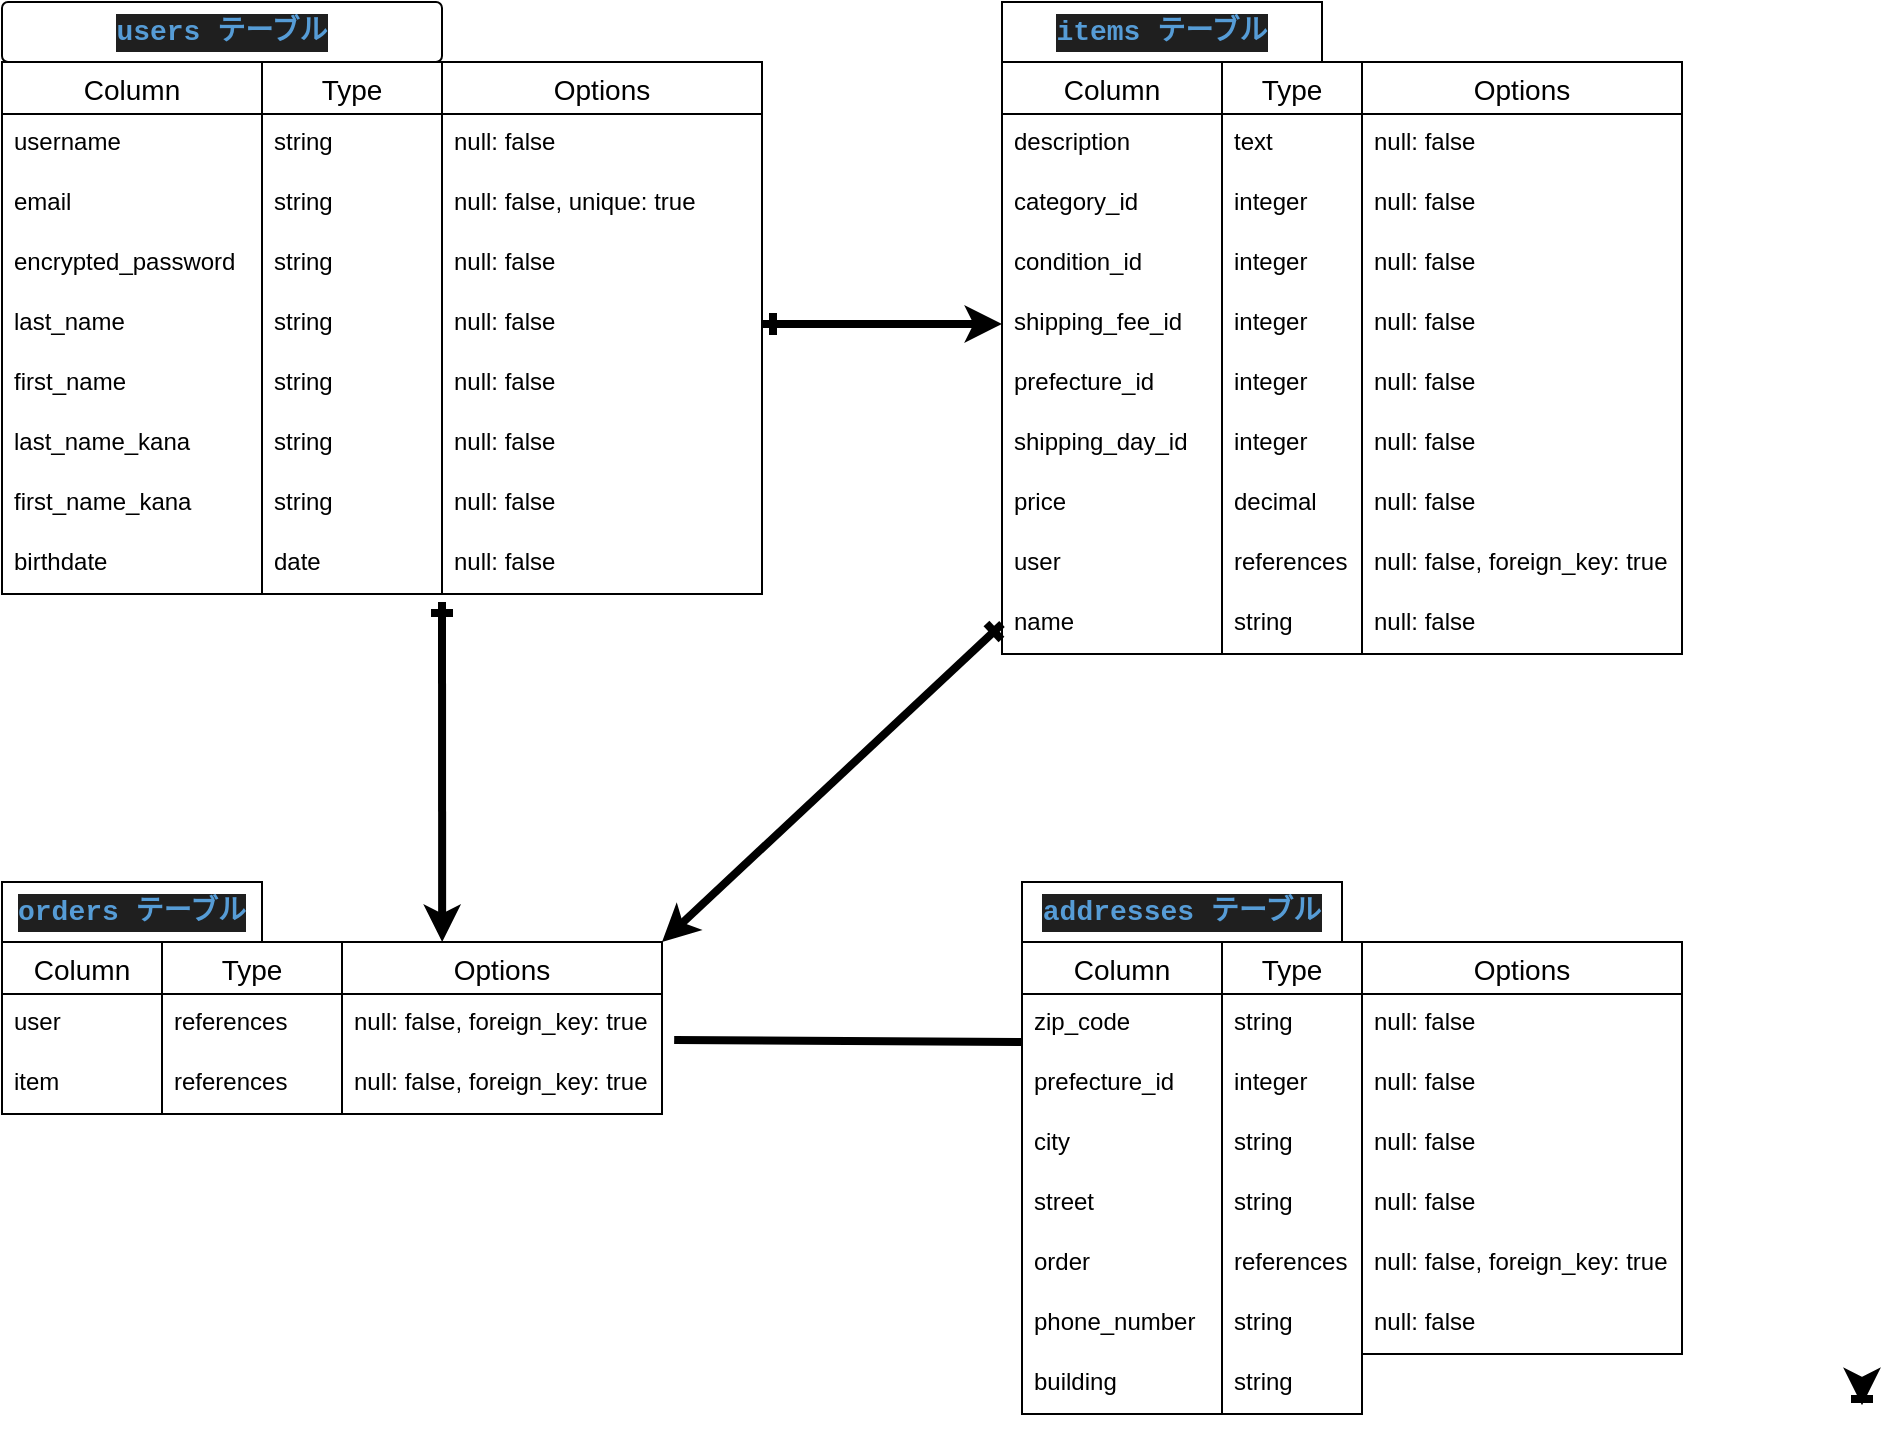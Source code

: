 <mxfile>
    <diagram id="gVENn4tTY06DaLJWXYIR" name="ページ1">
        <mxGraphModel dx="1216" dy="787" grid="1" gridSize="10" guides="1" tooltips="1" connect="1" arrows="1" fold="1" page="1" pageScale="1" pageWidth="827" pageHeight="1169" math="0" shadow="0">
            <root>
                <mxCell id="0"/>
                <mxCell id="1" parent="0"/>
                <mxCell id="2rhOQ4D-mkT_sdrK3QNv-39" value="Column" style="swimlane;fontStyle=0;childLayout=stackLayout;horizontal=1;startSize=26;horizontalStack=0;resizeParent=1;resizeParentMax=0;resizeLast=0;collapsible=1;marginBottom=0;align=center;fontSize=14;fontFamily=Helvetica;fontColor=default;fillColor=none;gradientColor=none;" vertex="1" parent="1">
                    <mxGeometry x="30" y="40" width="130" height="266" as="geometry">
                        <mxRectangle x="40" y="40" width="90" height="30" as="alternateBounds"/>
                    </mxGeometry>
                </mxCell>
                <mxCell id="2rhOQ4D-mkT_sdrK3QNv-40" value="username" style="text;strokeColor=none;fillColor=none;spacingLeft=4;spacingRight=4;overflow=hidden;rotatable=0;points=[[0,0.5],[1,0.5]];portConstraint=eastwest;fontSize=12;fontFamily=Helvetica;fontColor=default;" vertex="1" parent="2rhOQ4D-mkT_sdrK3QNv-39">
                    <mxGeometry y="26" width="130" height="30" as="geometry"/>
                </mxCell>
                <mxCell id="2rhOQ4D-mkT_sdrK3QNv-41" value="email" style="text;strokeColor=none;fillColor=none;spacingLeft=4;spacingRight=4;overflow=hidden;rotatable=0;points=[[0,0.5],[1,0.5]];portConstraint=eastwest;fontSize=12;fontFamily=Helvetica;fontColor=default;" vertex="1" parent="2rhOQ4D-mkT_sdrK3QNv-39">
                    <mxGeometry y="56" width="130" height="30" as="geometry"/>
                </mxCell>
                <mxCell id="2rhOQ4D-mkT_sdrK3QNv-43" value="encrypted_password" style="text;strokeColor=none;fillColor=none;spacingLeft=4;spacingRight=4;overflow=hidden;rotatable=0;points=[[0,0.5],[1,0.5]];portConstraint=eastwest;fontSize=12;fontFamily=Helvetica;fontColor=default;" vertex="1" parent="2rhOQ4D-mkT_sdrK3QNv-39">
                    <mxGeometry y="86" width="130" height="30" as="geometry"/>
                </mxCell>
                <mxCell id="2rhOQ4D-mkT_sdrK3QNv-44" value="last_name" style="text;strokeColor=none;fillColor=none;spacingLeft=4;spacingRight=4;overflow=hidden;rotatable=0;points=[[0,0.5],[1,0.5]];portConstraint=eastwest;fontSize=12;fontFamily=Helvetica;fontColor=default;" vertex="1" parent="2rhOQ4D-mkT_sdrK3QNv-39">
                    <mxGeometry y="116" width="130" height="30" as="geometry"/>
                </mxCell>
                <mxCell id="2rhOQ4D-mkT_sdrK3QNv-45" value="first_name" style="text;strokeColor=none;fillColor=none;spacingLeft=4;spacingRight=4;overflow=hidden;rotatable=0;points=[[0,0.5],[1,0.5]];portConstraint=eastwest;fontSize=12;fontFamily=Helvetica;fontColor=default;" vertex="1" parent="2rhOQ4D-mkT_sdrK3QNv-39">
                    <mxGeometry y="146" width="130" height="30" as="geometry"/>
                </mxCell>
                <mxCell id="2rhOQ4D-mkT_sdrK3QNv-46" value="last_name_kana" style="text;strokeColor=none;fillColor=none;spacingLeft=4;spacingRight=4;overflow=hidden;rotatable=0;points=[[0,0.5],[1,0.5]];portConstraint=eastwest;fontSize=12;fontFamily=Helvetica;fontColor=default;" vertex="1" parent="2rhOQ4D-mkT_sdrK3QNv-39">
                    <mxGeometry y="176" width="130" height="30" as="geometry"/>
                </mxCell>
                <mxCell id="2rhOQ4D-mkT_sdrK3QNv-47" value="first_name_kana" style="text;strokeColor=none;fillColor=none;spacingLeft=4;spacingRight=4;overflow=hidden;rotatable=0;points=[[0,0.5],[1,0.5]];portConstraint=eastwest;fontSize=12;fontFamily=Helvetica;fontColor=default;" vertex="1" parent="2rhOQ4D-mkT_sdrK3QNv-39">
                    <mxGeometry y="206" width="130" height="30" as="geometry"/>
                </mxCell>
                <mxCell id="2rhOQ4D-mkT_sdrK3QNv-48" value="birthdate" style="text;strokeColor=none;fillColor=none;spacingLeft=4;spacingRight=4;overflow=hidden;rotatable=0;points=[[0,0.5],[1,0.5]];portConstraint=eastwest;fontSize=12;fontFamily=Helvetica;fontColor=default;" vertex="1" parent="2rhOQ4D-mkT_sdrK3QNv-39">
                    <mxGeometry y="236" width="130" height="30" as="geometry"/>
                </mxCell>
                <mxCell id="2rhOQ4D-mkT_sdrK3QNv-50" value="Type" style="swimlane;fontStyle=0;childLayout=stackLayout;horizontal=1;startSize=26;horizontalStack=0;resizeParent=1;resizeParentMax=0;resizeLast=0;collapsible=1;marginBottom=0;align=center;fontSize=14;fontFamily=Helvetica;fontColor=default;fillColor=none;gradientColor=none;" vertex="1" parent="1">
                    <mxGeometry x="160" y="40" width="90" height="266" as="geometry"/>
                </mxCell>
                <mxCell id="2rhOQ4D-mkT_sdrK3QNv-51" value="string" style="text;strokeColor=none;fillColor=none;spacingLeft=4;spacingRight=4;overflow=hidden;rotatable=0;points=[[0,0.5],[1,0.5]];portConstraint=eastwest;fontSize=12;fontFamily=Helvetica;fontColor=default;" vertex="1" parent="2rhOQ4D-mkT_sdrK3QNv-50">
                    <mxGeometry y="26" width="90" height="30" as="geometry"/>
                </mxCell>
                <mxCell id="2rhOQ4D-mkT_sdrK3QNv-52" value="string" style="text;strokeColor=none;fillColor=none;spacingLeft=4;spacingRight=4;overflow=hidden;rotatable=0;points=[[0,0.5],[1,0.5]];portConstraint=eastwest;fontSize=12;fontFamily=Helvetica;fontColor=default;" vertex="1" parent="2rhOQ4D-mkT_sdrK3QNv-50">
                    <mxGeometry y="56" width="90" height="30" as="geometry"/>
                </mxCell>
                <mxCell id="2rhOQ4D-mkT_sdrK3QNv-55" value="string" style="text;strokeColor=none;fillColor=none;spacingLeft=4;spacingRight=4;overflow=hidden;rotatable=0;points=[[0,0.5],[1,0.5]];portConstraint=eastwest;fontSize=12;fontFamily=Helvetica;fontColor=default;" vertex="1" parent="2rhOQ4D-mkT_sdrK3QNv-50">
                    <mxGeometry y="86" width="90" height="30" as="geometry"/>
                </mxCell>
                <mxCell id="2rhOQ4D-mkT_sdrK3QNv-56" value="string" style="text;strokeColor=none;fillColor=none;spacingLeft=4;spacingRight=4;overflow=hidden;rotatable=0;points=[[0,0.5],[1,0.5]];portConstraint=eastwest;fontSize=12;fontFamily=Helvetica;fontColor=default;" vertex="1" parent="2rhOQ4D-mkT_sdrK3QNv-50">
                    <mxGeometry y="116" width="90" height="30" as="geometry"/>
                </mxCell>
                <mxCell id="2rhOQ4D-mkT_sdrK3QNv-58" value="string" style="text;strokeColor=none;fillColor=none;spacingLeft=4;spacingRight=4;overflow=hidden;rotatable=0;points=[[0,0.5],[1,0.5]];portConstraint=eastwest;fontSize=12;fontFamily=Helvetica;fontColor=default;" vertex="1" parent="2rhOQ4D-mkT_sdrK3QNv-50">
                    <mxGeometry y="146" width="90" height="30" as="geometry"/>
                </mxCell>
                <mxCell id="2rhOQ4D-mkT_sdrK3QNv-59" value="string" style="text;strokeColor=none;fillColor=none;spacingLeft=4;spacingRight=4;overflow=hidden;rotatable=0;points=[[0,0.5],[1,0.5]];portConstraint=eastwest;fontSize=12;fontFamily=Helvetica;fontColor=default;" vertex="1" parent="2rhOQ4D-mkT_sdrK3QNv-50">
                    <mxGeometry y="176" width="90" height="30" as="geometry"/>
                </mxCell>
                <mxCell id="2rhOQ4D-mkT_sdrK3QNv-57" value="string" style="text;strokeColor=none;fillColor=none;spacingLeft=4;spacingRight=4;overflow=hidden;rotatable=0;points=[[0,0.5],[1,0.5]];portConstraint=eastwest;fontSize=12;fontFamily=Helvetica;fontColor=default;" vertex="1" parent="2rhOQ4D-mkT_sdrK3QNv-50">
                    <mxGeometry y="206" width="90" height="30" as="geometry"/>
                </mxCell>
                <mxCell id="2rhOQ4D-mkT_sdrK3QNv-60" value="date" style="text;strokeColor=none;fillColor=none;spacingLeft=4;spacingRight=4;overflow=hidden;rotatable=0;points=[[0,0.5],[1,0.5]];portConstraint=eastwest;fontSize=12;fontFamily=Helvetica;fontColor=default;" vertex="1" parent="2rhOQ4D-mkT_sdrK3QNv-50">
                    <mxGeometry y="236" width="90" height="30" as="geometry"/>
                </mxCell>
                <mxCell id="2rhOQ4D-mkT_sdrK3QNv-62" value="&lt;div style=&quot;color: rgb(204, 204, 204); background-color: rgb(31, 31, 31); font-family: Consolas, &amp;quot;Courier New&amp;quot;, monospace; font-size: 14px; line-height: 19px;&quot;&gt;&lt;span style=&quot;color: #569cd6;font-weight: bold;&quot;&gt;users テーブル&lt;/span&gt;&lt;/div&gt;" style="rounded=1;arcSize=10;whiteSpace=wrap;html=1;align=center;fontFamily=Helvetica;fontSize=12;fontColor=default;fillColor=none;gradientColor=none;" vertex="1" parent="1">
                    <mxGeometry x="30" y="10" width="220" height="30" as="geometry"/>
                </mxCell>
                <mxCell id="2rhOQ4D-mkT_sdrK3QNv-63" value="Options" style="swimlane;fontStyle=0;childLayout=stackLayout;horizontal=1;startSize=26;horizontalStack=0;resizeParent=1;resizeParentMax=0;resizeLast=0;collapsible=1;marginBottom=0;align=center;fontSize=14;fontFamily=Helvetica;fontColor=default;fillColor=none;gradientColor=none;" vertex="1" parent="1">
                    <mxGeometry x="250" y="40" width="160" height="266" as="geometry"/>
                </mxCell>
                <mxCell id="2rhOQ4D-mkT_sdrK3QNv-64" value="null: false" style="text;strokeColor=none;fillColor=none;spacingLeft=4;spacingRight=4;overflow=hidden;rotatable=0;points=[[0,0.5],[1,0.5]];portConstraint=eastwest;fontSize=12;fontFamily=Helvetica;fontColor=default;" vertex="1" parent="2rhOQ4D-mkT_sdrK3QNv-63">
                    <mxGeometry y="26" width="160" height="30" as="geometry"/>
                </mxCell>
                <mxCell id="2rhOQ4D-mkT_sdrK3QNv-65" value="null: false, unique: true" style="text;strokeColor=none;fillColor=none;spacingLeft=4;spacingRight=4;overflow=hidden;rotatable=0;points=[[0,0.5],[1,0.5]];portConstraint=eastwest;fontSize=12;fontFamily=Helvetica;fontColor=default;" vertex="1" parent="2rhOQ4D-mkT_sdrK3QNv-63">
                    <mxGeometry y="56" width="160" height="30" as="geometry"/>
                </mxCell>
                <mxCell id="2rhOQ4D-mkT_sdrK3QNv-66" value="null: false" style="text;strokeColor=none;fillColor=none;spacingLeft=4;spacingRight=4;overflow=hidden;rotatable=0;points=[[0,0.5],[1,0.5]];portConstraint=eastwest;fontSize=12;fontFamily=Helvetica;fontColor=default;" vertex="1" parent="2rhOQ4D-mkT_sdrK3QNv-63">
                    <mxGeometry y="86" width="160" height="30" as="geometry"/>
                </mxCell>
                <mxCell id="2rhOQ4D-mkT_sdrK3QNv-69" value="null: false" style="text;strokeColor=none;fillColor=none;spacingLeft=4;spacingRight=4;overflow=hidden;rotatable=0;points=[[0,0.5],[1,0.5]];portConstraint=eastwest;fontSize=12;fontFamily=Helvetica;fontColor=default;" vertex="1" parent="2rhOQ4D-mkT_sdrK3QNv-63">
                    <mxGeometry y="116" width="160" height="30" as="geometry"/>
                </mxCell>
                <mxCell id="2rhOQ4D-mkT_sdrK3QNv-70" value="null: false" style="text;strokeColor=none;fillColor=none;spacingLeft=4;spacingRight=4;overflow=hidden;rotatable=0;points=[[0,0.5],[1,0.5]];portConstraint=eastwest;fontSize=12;fontFamily=Helvetica;fontColor=default;" vertex="1" parent="2rhOQ4D-mkT_sdrK3QNv-63">
                    <mxGeometry y="146" width="160" height="30" as="geometry"/>
                </mxCell>
                <mxCell id="2rhOQ4D-mkT_sdrK3QNv-71" value="null: false" style="text;strokeColor=none;fillColor=none;spacingLeft=4;spacingRight=4;overflow=hidden;rotatable=0;points=[[0,0.5],[1,0.5]];portConstraint=eastwest;fontSize=12;fontFamily=Helvetica;fontColor=default;" vertex="1" parent="2rhOQ4D-mkT_sdrK3QNv-63">
                    <mxGeometry y="176" width="160" height="30" as="geometry"/>
                </mxCell>
                <mxCell id="2rhOQ4D-mkT_sdrK3QNv-68" value="null: false" style="text;strokeColor=none;fillColor=none;spacingLeft=4;spacingRight=4;overflow=hidden;rotatable=0;points=[[0,0.5],[1,0.5]];portConstraint=eastwest;fontSize=12;fontFamily=Helvetica;fontColor=default;" vertex="1" parent="2rhOQ4D-mkT_sdrK3QNv-63">
                    <mxGeometry y="206" width="160" height="30" as="geometry"/>
                </mxCell>
                <mxCell id="2rhOQ4D-mkT_sdrK3QNv-72" value="null: false" style="text;strokeColor=none;fillColor=none;spacingLeft=4;spacingRight=4;overflow=hidden;rotatable=0;points=[[0,0.5],[1,0.5]];portConstraint=eastwest;fontSize=12;fontFamily=Helvetica;fontColor=default;" vertex="1" parent="2rhOQ4D-mkT_sdrK3QNv-63">
                    <mxGeometry y="236" width="160" height="30" as="geometry"/>
                </mxCell>
                <mxCell id="2rhOQ4D-mkT_sdrK3QNv-73" value="Column" style="swimlane;fontStyle=0;childLayout=stackLayout;horizontal=1;startSize=26;horizontalStack=0;resizeParent=1;resizeParentMax=0;resizeLast=0;collapsible=1;marginBottom=0;align=center;fontSize=14;fontFamily=Helvetica;fontColor=default;fillColor=none;gradientColor=none;" vertex="1" parent="1">
                    <mxGeometry x="530" y="40" width="110" height="296" as="geometry"/>
                </mxCell>
                <mxCell id="2rhOQ4D-mkT_sdrK3QNv-75" value="description" style="text;strokeColor=none;fillColor=none;spacingLeft=4;spacingRight=4;overflow=hidden;rotatable=0;points=[[0,0.5],[1,0.5]];portConstraint=eastwest;fontSize=12;fontFamily=Helvetica;fontColor=default;" vertex="1" parent="2rhOQ4D-mkT_sdrK3QNv-73">
                    <mxGeometry y="26" width="110" height="30" as="geometry"/>
                </mxCell>
                <mxCell id="2rhOQ4D-mkT_sdrK3QNv-77" value="category_id" style="text;strokeColor=none;fillColor=none;spacingLeft=4;spacingRight=4;overflow=hidden;rotatable=0;points=[[0,0.5],[1,0.5]];portConstraint=eastwest;fontSize=12;fontFamily=Helvetica;fontColor=default;" vertex="1" parent="2rhOQ4D-mkT_sdrK3QNv-73">
                    <mxGeometry y="56" width="110" height="30" as="geometry"/>
                </mxCell>
                <mxCell id="2rhOQ4D-mkT_sdrK3QNv-76" value="condition_id" style="text;strokeColor=none;fillColor=none;spacingLeft=4;spacingRight=4;overflow=hidden;rotatable=0;points=[[0,0.5],[1,0.5]];portConstraint=eastwest;fontSize=12;fontFamily=Helvetica;fontColor=default;" vertex="1" parent="2rhOQ4D-mkT_sdrK3QNv-73">
                    <mxGeometry y="86" width="110" height="30" as="geometry"/>
                </mxCell>
                <mxCell id="2rhOQ4D-mkT_sdrK3QNv-79" value="shipping_fee_id" style="text;strokeColor=none;fillColor=none;spacingLeft=4;spacingRight=4;overflow=hidden;rotatable=0;points=[[0,0.5],[1,0.5]];portConstraint=eastwest;fontSize=12;fontFamily=Helvetica;fontColor=default;" vertex="1" parent="2rhOQ4D-mkT_sdrK3QNv-73">
                    <mxGeometry y="116" width="110" height="30" as="geometry"/>
                </mxCell>
                <mxCell id="2rhOQ4D-mkT_sdrK3QNv-81" value="prefecture_id" style="text;strokeColor=none;fillColor=none;spacingLeft=4;spacingRight=4;overflow=hidden;rotatable=0;points=[[0,0.5],[1,0.5]];portConstraint=eastwest;fontSize=12;fontFamily=Helvetica;fontColor=default;" vertex="1" parent="2rhOQ4D-mkT_sdrK3QNv-73">
                    <mxGeometry y="146" width="110" height="30" as="geometry"/>
                </mxCell>
                <mxCell id="2rhOQ4D-mkT_sdrK3QNv-80" value="shipping_day_id" style="text;strokeColor=none;fillColor=none;spacingLeft=4;spacingRight=4;overflow=hidden;rotatable=0;points=[[0,0.5],[1,0.5]];portConstraint=eastwest;fontSize=12;fontFamily=Helvetica;fontColor=default;" vertex="1" parent="2rhOQ4D-mkT_sdrK3QNv-73">
                    <mxGeometry y="176" width="110" height="30" as="geometry"/>
                </mxCell>
                <mxCell id="2rhOQ4D-mkT_sdrK3QNv-78" value="price" style="text;strokeColor=none;fillColor=none;spacingLeft=4;spacingRight=4;overflow=hidden;rotatable=0;points=[[0,0.5],[1,0.5]];portConstraint=eastwest;fontSize=12;fontFamily=Helvetica;fontColor=default;" vertex="1" parent="2rhOQ4D-mkT_sdrK3QNv-73">
                    <mxGeometry y="206" width="110" height="30" as="geometry"/>
                </mxCell>
                <mxCell id="2rhOQ4D-mkT_sdrK3QNv-158" value="user" style="text;strokeColor=none;fillColor=none;spacingLeft=4;spacingRight=4;overflow=hidden;rotatable=0;points=[[0,0.5],[1,0.5]];portConstraint=eastwest;fontSize=12;fontFamily=Helvetica;fontColor=default;" vertex="1" parent="2rhOQ4D-mkT_sdrK3QNv-73">
                    <mxGeometry y="236" width="110" height="30" as="geometry"/>
                </mxCell>
                <mxCell id="2rhOQ4D-mkT_sdrK3QNv-170" value="name" style="text;strokeColor=none;fillColor=none;spacingLeft=4;spacingRight=4;overflow=hidden;rotatable=0;points=[[0,0.5],[1,0.5]];portConstraint=eastwest;fontSize=12;fontFamily=Helvetica;fontColor=default;" vertex="1" parent="2rhOQ4D-mkT_sdrK3QNv-73">
                    <mxGeometry y="266" width="110" height="30" as="geometry"/>
                </mxCell>
                <mxCell id="2rhOQ4D-mkT_sdrK3QNv-82" value="&lt;div style=&quot;color: rgb(204, 204, 204); background-color: rgb(31, 31, 31); font-family: Consolas, &amp;quot;Courier New&amp;quot;, monospace; font-size: 14px; line-height: 19px;&quot;&gt;&lt;span style=&quot;color: #569cd6;font-weight: bold;&quot;&gt;items テーブル&lt;/span&gt;&lt;/div&gt;" style="whiteSpace=wrap;html=1;align=center;fontFamily=Helvetica;fontSize=12;fontColor=default;fillColor=none;gradientColor=none;" vertex="1" parent="1">
                    <mxGeometry x="530" y="10" width="160" height="30" as="geometry"/>
                </mxCell>
                <mxCell id="2rhOQ4D-mkT_sdrK3QNv-92" value="Options" style="swimlane;fontStyle=0;childLayout=stackLayout;horizontal=1;startSize=26;horizontalStack=0;resizeParent=1;resizeParentMax=0;resizeLast=0;collapsible=1;marginBottom=0;align=center;fontSize=14;fontFamily=Helvetica;fontColor=default;fillColor=none;gradientColor=none;" vertex="1" parent="1">
                    <mxGeometry x="710" y="40" width="160" height="296" as="geometry"/>
                </mxCell>
                <mxCell id="2rhOQ4D-mkT_sdrK3QNv-94" value="null: false" style="text;strokeColor=none;fillColor=none;spacingLeft=4;spacingRight=4;overflow=hidden;rotatable=0;points=[[0,0.5],[1,0.5]];portConstraint=eastwest;fontSize=12;fontFamily=Helvetica;fontColor=default;" vertex="1" parent="2rhOQ4D-mkT_sdrK3QNv-92">
                    <mxGeometry y="26" width="160" height="30" as="geometry"/>
                </mxCell>
                <mxCell id="2rhOQ4D-mkT_sdrK3QNv-96" value="null: false" style="text;strokeColor=none;fillColor=none;spacingLeft=4;spacingRight=4;overflow=hidden;rotatable=0;points=[[0,0.5],[1,0.5]];portConstraint=eastwest;fontSize=12;fontFamily=Helvetica;fontColor=default;" vertex="1" parent="2rhOQ4D-mkT_sdrK3QNv-92">
                    <mxGeometry y="56" width="160" height="30" as="geometry"/>
                </mxCell>
                <mxCell id="2rhOQ4D-mkT_sdrK3QNv-100" value="null: false" style="text;strokeColor=none;fillColor=none;spacingLeft=4;spacingRight=4;overflow=hidden;rotatable=0;points=[[0,0.5],[1,0.5]];portConstraint=eastwest;fontSize=12;fontFamily=Helvetica;fontColor=default;" vertex="1" parent="2rhOQ4D-mkT_sdrK3QNv-92">
                    <mxGeometry y="86" width="160" height="30" as="geometry"/>
                </mxCell>
                <mxCell id="2rhOQ4D-mkT_sdrK3QNv-98" value="null: false" style="text;strokeColor=none;fillColor=none;spacingLeft=4;spacingRight=4;overflow=hidden;rotatable=0;points=[[0,0.5],[1,0.5]];portConstraint=eastwest;fontSize=12;fontFamily=Helvetica;fontColor=default;" vertex="1" parent="2rhOQ4D-mkT_sdrK3QNv-92">
                    <mxGeometry y="116" width="160" height="30" as="geometry"/>
                </mxCell>
                <mxCell id="2rhOQ4D-mkT_sdrK3QNv-97" value="null: false" style="text;strokeColor=none;fillColor=none;spacingLeft=4;spacingRight=4;overflow=hidden;rotatable=0;points=[[0,0.5],[1,0.5]];portConstraint=eastwest;fontSize=12;fontFamily=Helvetica;fontColor=default;" vertex="1" parent="2rhOQ4D-mkT_sdrK3QNv-92">
                    <mxGeometry y="146" width="160" height="30" as="geometry"/>
                </mxCell>
                <mxCell id="2rhOQ4D-mkT_sdrK3QNv-99" value="null: false" style="text;strokeColor=none;fillColor=none;spacingLeft=4;spacingRight=4;overflow=hidden;rotatable=0;points=[[0,0.5],[1,0.5]];portConstraint=eastwest;fontSize=12;fontFamily=Helvetica;fontColor=default;" vertex="1" parent="2rhOQ4D-mkT_sdrK3QNv-92">
                    <mxGeometry y="176" width="160" height="30" as="geometry"/>
                </mxCell>
                <mxCell id="2rhOQ4D-mkT_sdrK3QNv-95" value="null: false" style="text;strokeColor=none;fillColor=none;spacingLeft=4;spacingRight=4;overflow=hidden;rotatable=0;points=[[0,0.5],[1,0.5]];portConstraint=eastwest;fontSize=12;fontFamily=Helvetica;fontColor=default;" vertex="1" parent="2rhOQ4D-mkT_sdrK3QNv-92">
                    <mxGeometry y="206" width="160" height="30" as="geometry"/>
                </mxCell>
                <mxCell id="2rhOQ4D-mkT_sdrK3QNv-161" value="null: false, foreign_key: true" style="text;strokeColor=none;fillColor=none;spacingLeft=4;spacingRight=4;overflow=hidden;rotatable=0;points=[[0,0.5],[1,0.5]];portConstraint=eastwest;fontSize=12;fontFamily=Helvetica;fontColor=default;" vertex="1" parent="2rhOQ4D-mkT_sdrK3QNv-92">
                    <mxGeometry y="236" width="160" height="30" as="geometry"/>
                </mxCell>
                <mxCell id="2rhOQ4D-mkT_sdrK3QNv-172" value="null: false" style="text;strokeColor=none;fillColor=none;spacingLeft=4;spacingRight=4;overflow=hidden;rotatable=0;points=[[0,0.5],[1,0.5]];portConstraint=eastwest;fontSize=12;fontFamily=Helvetica;fontColor=default;" vertex="1" parent="2rhOQ4D-mkT_sdrK3QNv-92">
                    <mxGeometry y="266" width="160" height="30" as="geometry"/>
                </mxCell>
                <mxCell id="2rhOQ4D-mkT_sdrK3QNv-83" value="Type" style="swimlane;fontStyle=0;childLayout=stackLayout;horizontal=1;startSize=26;horizontalStack=0;resizeParent=1;resizeParentMax=0;resizeLast=0;collapsible=1;marginBottom=0;align=center;fontSize=14;fontFamily=Helvetica;fontColor=default;fillColor=none;gradientColor=none;" vertex="1" parent="1">
                    <mxGeometry x="640" y="40" width="70" height="296" as="geometry"/>
                </mxCell>
                <mxCell id="2rhOQ4D-mkT_sdrK3QNv-85" value="text" style="text;strokeColor=none;fillColor=none;spacingLeft=4;spacingRight=4;overflow=hidden;rotatable=0;points=[[0,0.5],[1,0.5]];portConstraint=eastwest;fontSize=12;fontFamily=Helvetica;fontColor=default;" vertex="1" parent="2rhOQ4D-mkT_sdrK3QNv-83">
                    <mxGeometry y="26" width="70" height="30" as="geometry"/>
                </mxCell>
                <mxCell id="2rhOQ4D-mkT_sdrK3QNv-87" value="integer" style="text;strokeColor=none;fillColor=none;spacingLeft=4;spacingRight=4;overflow=hidden;rotatable=0;points=[[0,0.5],[1,0.5]];portConstraint=eastwest;fontSize=12;fontFamily=Helvetica;fontColor=default;" vertex="1" parent="2rhOQ4D-mkT_sdrK3QNv-83">
                    <mxGeometry y="56" width="70" height="30" as="geometry"/>
                </mxCell>
                <mxCell id="2rhOQ4D-mkT_sdrK3QNv-89" value="integer" style="text;strokeColor=none;fillColor=none;spacingLeft=4;spacingRight=4;overflow=hidden;rotatable=0;points=[[0,0.5],[1,0.5]];portConstraint=eastwest;fontSize=12;fontFamily=Helvetica;fontColor=default;" vertex="1" parent="2rhOQ4D-mkT_sdrK3QNv-83">
                    <mxGeometry y="86" width="70" height="30" as="geometry"/>
                </mxCell>
                <mxCell id="2rhOQ4D-mkT_sdrK3QNv-90" value="integer" style="text;strokeColor=none;fillColor=none;spacingLeft=4;spacingRight=4;overflow=hidden;rotatable=0;points=[[0,0.5],[1,0.5]];portConstraint=eastwest;fontSize=12;fontFamily=Helvetica;fontColor=default;" vertex="1" parent="2rhOQ4D-mkT_sdrK3QNv-83">
                    <mxGeometry y="116" width="70" height="30" as="geometry"/>
                </mxCell>
                <mxCell id="2rhOQ4D-mkT_sdrK3QNv-86" value="integer" style="text;strokeColor=none;fillColor=none;spacingLeft=4;spacingRight=4;overflow=hidden;rotatable=0;points=[[0,0.5],[1,0.5]];portConstraint=eastwest;fontSize=12;fontFamily=Helvetica;fontColor=default;" vertex="1" parent="2rhOQ4D-mkT_sdrK3QNv-83">
                    <mxGeometry y="146" width="70" height="30" as="geometry"/>
                </mxCell>
                <mxCell id="2rhOQ4D-mkT_sdrK3QNv-91" value="integer" style="text;strokeColor=none;fillColor=none;spacingLeft=4;spacingRight=4;overflow=hidden;rotatable=0;points=[[0,0.5],[1,0.5]];portConstraint=eastwest;fontSize=12;fontFamily=Helvetica;fontColor=default;" vertex="1" parent="2rhOQ4D-mkT_sdrK3QNv-83">
                    <mxGeometry y="176" width="70" height="30" as="geometry"/>
                </mxCell>
                <mxCell id="2rhOQ4D-mkT_sdrK3QNv-88" value="decimal" style="text;strokeColor=none;fillColor=none;spacingLeft=4;spacingRight=4;overflow=hidden;rotatable=0;points=[[0,0.5],[1,0.5]];portConstraint=eastwest;fontSize=12;fontFamily=Helvetica;fontColor=default;" vertex="1" parent="2rhOQ4D-mkT_sdrK3QNv-83">
                    <mxGeometry y="206" width="70" height="30" as="geometry"/>
                </mxCell>
                <mxCell id="2rhOQ4D-mkT_sdrK3QNv-159" value="references" style="text;strokeColor=none;fillColor=none;spacingLeft=4;spacingRight=4;overflow=hidden;rotatable=0;points=[[0,0.5],[1,0.5]];portConstraint=eastwest;fontSize=12;fontFamily=Helvetica;fontColor=default;" vertex="1" parent="2rhOQ4D-mkT_sdrK3QNv-83">
                    <mxGeometry y="236" width="70" height="30" as="geometry"/>
                </mxCell>
                <mxCell id="2rhOQ4D-mkT_sdrK3QNv-171" value="string" style="text;strokeColor=none;fillColor=none;spacingLeft=4;spacingRight=4;overflow=hidden;rotatable=0;points=[[0,0.5],[1,0.5]];portConstraint=eastwest;fontSize=12;fontFamily=Helvetica;fontColor=default;" vertex="1" parent="2rhOQ4D-mkT_sdrK3QNv-83">
                    <mxGeometry y="266" width="70" height="30" as="geometry"/>
                </mxCell>
                <mxCell id="2rhOQ4D-mkT_sdrK3QNv-101" style="edgeStyle=none;html=1;exitX=1;exitY=0.5;exitDx=0;exitDy=0;entryX=0;entryY=0.5;entryDx=0;entryDy=0;fontFamily=Helvetica;fontSize=12;fontColor=default;strokeWidth=4;startArrow=ERone;startFill=0;" edge="1" parent="1" source="2rhOQ4D-mkT_sdrK3QNv-69" target="2rhOQ4D-mkT_sdrK3QNv-79">
                    <mxGeometry relative="1" as="geometry"/>
                </mxCell>
                <mxCell id="2rhOQ4D-mkT_sdrK3QNv-102" value="Column" style="swimlane;fontStyle=0;childLayout=stackLayout;horizontal=1;startSize=26;horizontalStack=0;resizeParent=1;resizeParentMax=0;resizeLast=0;collapsible=1;marginBottom=0;align=center;fontSize=14;fontFamily=Helvetica;fontColor=default;fillColor=none;gradientColor=none;" vertex="1" parent="1">
                    <mxGeometry x="30" y="480" width="80" height="86" as="geometry"/>
                </mxCell>
                <mxCell id="2rhOQ4D-mkT_sdrK3QNv-103" value="user" style="text;strokeColor=none;fillColor=none;spacingLeft=4;spacingRight=4;overflow=hidden;rotatable=0;points=[[0,0.5],[1,0.5]];portConstraint=eastwest;fontSize=12;fontFamily=Helvetica;fontColor=default;" vertex="1" parent="2rhOQ4D-mkT_sdrK3QNv-102">
                    <mxGeometry y="26" width="80" height="30" as="geometry"/>
                </mxCell>
                <mxCell id="2rhOQ4D-mkT_sdrK3QNv-104" value="item" style="text;strokeColor=none;fillColor=none;spacingLeft=4;spacingRight=4;overflow=hidden;rotatable=0;points=[[0,0.5],[1,0.5]];portConstraint=eastwest;fontSize=12;fontFamily=Helvetica;fontColor=default;" vertex="1" parent="2rhOQ4D-mkT_sdrK3QNv-102">
                    <mxGeometry y="56" width="80" height="30" as="geometry"/>
                </mxCell>
                <mxCell id="2rhOQ4D-mkT_sdrK3QNv-106" value="&lt;div style=&quot;color: rgb(204, 204, 204); background-color: rgb(31, 31, 31); font-family: Consolas, &amp;quot;Courier New&amp;quot;, monospace; font-size: 14px; line-height: 19px;&quot;&gt;&lt;span style=&quot;color: #569cd6;font-weight: bold;&quot;&gt;orders テーブル&lt;/span&gt;&lt;/div&gt;" style="whiteSpace=wrap;html=1;align=center;fontFamily=Helvetica;fontSize=12;fontColor=default;fillColor=none;gradientColor=none;" vertex="1" parent="1">
                    <mxGeometry x="30" y="450" width="130" height="30" as="geometry"/>
                </mxCell>
                <mxCell id="2rhOQ4D-mkT_sdrK3QNv-107" value="Type" style="swimlane;fontStyle=0;childLayout=stackLayout;horizontal=1;startSize=26;horizontalStack=0;resizeParent=1;resizeParentMax=0;resizeLast=0;collapsible=1;marginBottom=0;align=center;fontSize=14;fontFamily=Helvetica;fontColor=default;fillColor=none;gradientColor=none;" vertex="1" parent="1">
                    <mxGeometry x="110" y="480" width="90" height="86" as="geometry"/>
                </mxCell>
                <mxCell id="2rhOQ4D-mkT_sdrK3QNv-108" value="references" style="text;strokeColor=none;fillColor=none;spacingLeft=4;spacingRight=4;overflow=hidden;rotatable=0;points=[[0,0.5],[1,0.5]];portConstraint=eastwest;fontSize=12;fontFamily=Helvetica;fontColor=default;" vertex="1" parent="2rhOQ4D-mkT_sdrK3QNv-107">
                    <mxGeometry y="26" width="90" height="30" as="geometry"/>
                </mxCell>
                <mxCell id="2rhOQ4D-mkT_sdrK3QNv-109" value="references" style="text;strokeColor=none;fillColor=none;spacingLeft=4;spacingRight=4;overflow=hidden;rotatable=0;points=[[0,0.5],[1,0.5]];portConstraint=eastwest;fontSize=12;fontFamily=Helvetica;fontColor=default;" vertex="1" parent="2rhOQ4D-mkT_sdrK3QNv-107">
                    <mxGeometry y="56" width="90" height="30" as="geometry"/>
                </mxCell>
                <mxCell id="2rhOQ4D-mkT_sdrK3QNv-128" value="Options" style="swimlane;fontStyle=0;childLayout=stackLayout;horizontal=1;startSize=26;horizontalStack=0;resizeParent=1;resizeParentMax=0;resizeLast=0;collapsible=1;marginBottom=0;align=center;fontSize=14;fontFamily=Helvetica;fontColor=default;fillColor=none;gradientColor=none;" vertex="1" parent="1">
                    <mxGeometry x="200" y="480" width="160" height="86" as="geometry"/>
                </mxCell>
                <mxCell id="2rhOQ4D-mkT_sdrK3QNv-129" value="null: false, foreign_key: true" style="text;strokeColor=none;fillColor=none;spacingLeft=4;spacingRight=4;overflow=hidden;rotatable=0;points=[[0,0.5],[1,0.5]];portConstraint=eastwest;fontSize=12;fontFamily=Helvetica;fontColor=default;" vertex="1" parent="2rhOQ4D-mkT_sdrK3QNv-128">
                    <mxGeometry y="26" width="160" height="30" as="geometry"/>
                </mxCell>
                <mxCell id="2rhOQ4D-mkT_sdrK3QNv-130" value="null: false, foreign_key: true" style="text;strokeColor=none;fillColor=none;spacingLeft=4;spacingRight=4;overflow=hidden;rotatable=0;points=[[0,0.5],[1,0.5]];portConstraint=eastwest;fontSize=12;fontFamily=Helvetica;fontColor=default;" vertex="1" parent="2rhOQ4D-mkT_sdrK3QNv-128">
                    <mxGeometry y="56" width="160" height="30" as="geometry"/>
                </mxCell>
                <mxCell id="2rhOQ4D-mkT_sdrK3QNv-132" value="Column" style="swimlane;fontStyle=0;childLayout=stackLayout;horizontal=1;startSize=26;horizontalStack=0;resizeParent=1;resizeParentMax=0;resizeLast=0;collapsible=1;marginBottom=0;align=center;fontSize=14;fontFamily=Helvetica;fontColor=default;fillColor=none;gradientColor=none;" vertex="1" parent="1">
                    <mxGeometry x="540" y="480" width="100" height="236" as="geometry"/>
                </mxCell>
                <mxCell id="2rhOQ4D-mkT_sdrK3QNv-133" value="zip_code" style="text;strokeColor=none;fillColor=none;spacingLeft=4;spacingRight=4;overflow=hidden;rotatable=0;points=[[0,0.5],[1,0.5]];portConstraint=eastwest;fontSize=12;fontFamily=Helvetica;fontColor=default;" vertex="1" parent="2rhOQ4D-mkT_sdrK3QNv-132">
                    <mxGeometry y="26" width="100" height="30" as="geometry"/>
                </mxCell>
                <mxCell id="2rhOQ4D-mkT_sdrK3QNv-137" value="prefecture_id" style="text;strokeColor=none;fillColor=none;spacingLeft=4;spacingRight=4;overflow=hidden;rotatable=0;points=[[0,0.5],[1,0.5]];portConstraint=eastwest;fontSize=12;fontFamily=Helvetica;fontColor=default;" vertex="1" parent="2rhOQ4D-mkT_sdrK3QNv-132">
                    <mxGeometry y="56" width="100" height="30" as="geometry"/>
                </mxCell>
                <mxCell id="2rhOQ4D-mkT_sdrK3QNv-134" value="city" style="text;strokeColor=none;fillColor=none;spacingLeft=4;spacingRight=4;overflow=hidden;rotatable=0;points=[[0,0.5],[1,0.5]];portConstraint=eastwest;fontSize=12;fontFamily=Helvetica;fontColor=default;" vertex="1" parent="2rhOQ4D-mkT_sdrK3QNv-132">
                    <mxGeometry y="86" width="100" height="30" as="geometry"/>
                </mxCell>
                <mxCell id="2rhOQ4D-mkT_sdrK3QNv-138" value="street" style="text;strokeColor=none;fillColor=none;spacingLeft=4;spacingRight=4;overflow=hidden;rotatable=0;points=[[0,0.5],[1,0.5]];portConstraint=eastwest;fontSize=12;fontFamily=Helvetica;fontColor=default;" vertex="1" parent="2rhOQ4D-mkT_sdrK3QNv-132">
                    <mxGeometry y="116" width="100" height="30" as="geometry"/>
                </mxCell>
                <mxCell id="2rhOQ4D-mkT_sdrK3QNv-136" value="order" style="text;strokeColor=none;fillColor=none;spacingLeft=4;spacingRight=4;overflow=hidden;rotatable=0;points=[[0,0.5],[1,0.5]];portConstraint=eastwest;fontSize=12;fontFamily=Helvetica;fontColor=default;" vertex="1" parent="2rhOQ4D-mkT_sdrK3QNv-132">
                    <mxGeometry y="146" width="100" height="30" as="geometry"/>
                </mxCell>
                <mxCell id="2rhOQ4D-mkT_sdrK3QNv-135" value="phone_number" style="text;strokeColor=none;fillColor=none;spacingLeft=4;spacingRight=4;overflow=hidden;rotatable=0;points=[[0,0.5],[1,0.5]];portConstraint=eastwest;fontSize=12;fontFamily=Helvetica;fontColor=default;" vertex="1" parent="2rhOQ4D-mkT_sdrK3QNv-132">
                    <mxGeometry y="176" width="100" height="30" as="geometry"/>
                </mxCell>
                <mxCell id="2rhOQ4D-mkT_sdrK3QNv-174" value="building" style="text;strokeColor=none;fillColor=none;spacingLeft=4;spacingRight=4;overflow=hidden;rotatable=0;points=[[0,0.5],[1,0.5]];portConstraint=eastwest;fontSize=12;fontFamily=Helvetica;fontColor=default;" vertex="1" parent="2rhOQ4D-mkT_sdrK3QNv-132">
                    <mxGeometry y="206" width="100" height="30" as="geometry"/>
                </mxCell>
                <mxCell id="2rhOQ4D-mkT_sdrK3QNv-139" value="&lt;div style=&quot;color: rgb(204, 204, 204); background-color: rgb(31, 31, 31); font-family: Consolas, &amp;quot;Courier New&amp;quot;, monospace; font-size: 14px; line-height: 19px;&quot;&gt;&lt;span style=&quot;color: #569cd6;font-weight: bold;&quot;&gt;addresses テーブル&lt;/span&gt;&lt;/div&gt;" style="whiteSpace=wrap;html=1;align=center;fontFamily=Helvetica;fontSize=12;fontColor=default;fillColor=none;gradientColor=none;" vertex="1" parent="1">
                    <mxGeometry x="540" y="450" width="160" height="30" as="geometry"/>
                </mxCell>
                <mxCell id="2rhOQ4D-mkT_sdrK3QNv-140" value="Type" style="swimlane;fontStyle=0;childLayout=stackLayout;horizontal=1;startSize=26;horizontalStack=0;resizeParent=1;resizeParentMax=0;resizeLast=0;collapsible=1;marginBottom=0;align=center;fontSize=14;fontFamily=Helvetica;fontColor=default;fillColor=none;gradientColor=none;" vertex="1" parent="1">
                    <mxGeometry x="640" y="480" width="70" height="236" as="geometry"/>
                </mxCell>
                <mxCell id="2rhOQ4D-mkT_sdrK3QNv-141" value="string" style="text;strokeColor=none;fillColor=none;spacingLeft=4;spacingRight=4;overflow=hidden;rotatable=0;points=[[0,0.5],[1,0.5]];portConstraint=eastwest;fontSize=12;fontFamily=Helvetica;fontColor=default;" vertex="1" parent="2rhOQ4D-mkT_sdrK3QNv-140">
                    <mxGeometry y="26" width="70" height="30" as="geometry"/>
                </mxCell>
                <mxCell id="2rhOQ4D-mkT_sdrK3QNv-142" value="integer" style="text;strokeColor=none;fillColor=none;spacingLeft=4;spacingRight=4;overflow=hidden;rotatable=0;points=[[0,0.5],[1,0.5]];portConstraint=eastwest;fontSize=12;fontFamily=Helvetica;fontColor=default;" vertex="1" parent="2rhOQ4D-mkT_sdrK3QNv-140">
                    <mxGeometry y="56" width="70" height="30" as="geometry"/>
                </mxCell>
                <mxCell id="2rhOQ4D-mkT_sdrK3QNv-145" value="string" style="text;strokeColor=none;fillColor=none;spacingLeft=4;spacingRight=4;overflow=hidden;rotatable=0;points=[[0,0.5],[1,0.5]];portConstraint=eastwest;fontSize=12;fontFamily=Helvetica;fontColor=default;" vertex="1" parent="2rhOQ4D-mkT_sdrK3QNv-140">
                    <mxGeometry y="86" width="70" height="30" as="geometry"/>
                </mxCell>
                <mxCell id="2rhOQ4D-mkT_sdrK3QNv-146" value="string" style="text;strokeColor=none;fillColor=none;spacingLeft=4;spacingRight=4;overflow=hidden;rotatable=0;points=[[0,0.5],[1,0.5]];portConstraint=eastwest;fontSize=12;fontFamily=Helvetica;fontColor=default;" vertex="1" parent="2rhOQ4D-mkT_sdrK3QNv-140">
                    <mxGeometry y="116" width="70" height="30" as="geometry"/>
                </mxCell>
                <mxCell id="2rhOQ4D-mkT_sdrK3QNv-144" value="references" style="text;strokeColor=none;fillColor=none;spacingLeft=4;spacingRight=4;overflow=hidden;rotatable=0;points=[[0,0.5],[1,0.5]];portConstraint=eastwest;fontSize=12;fontFamily=Helvetica;fontColor=default;" vertex="1" parent="2rhOQ4D-mkT_sdrK3QNv-140">
                    <mxGeometry y="146" width="70" height="30" as="geometry"/>
                </mxCell>
                <mxCell id="2rhOQ4D-mkT_sdrK3QNv-143" value="string" style="text;strokeColor=none;fillColor=none;spacingLeft=4;spacingRight=4;overflow=hidden;rotatable=0;points=[[0,0.5],[1,0.5]];portConstraint=eastwest;fontSize=12;fontFamily=Helvetica;fontColor=default;" vertex="1" parent="2rhOQ4D-mkT_sdrK3QNv-140">
                    <mxGeometry y="176" width="70" height="30" as="geometry"/>
                </mxCell>
                <mxCell id="2rhOQ4D-mkT_sdrK3QNv-175" value="string" style="text;strokeColor=none;fillColor=none;spacingLeft=4;spacingRight=4;overflow=hidden;rotatable=0;points=[[0,0.5],[1,0.5]];portConstraint=eastwest;fontSize=12;fontFamily=Helvetica;fontColor=default;" vertex="1" parent="2rhOQ4D-mkT_sdrK3QNv-140">
                    <mxGeometry y="206" width="70" height="30" as="geometry"/>
                </mxCell>
                <mxCell id="2rhOQ4D-mkT_sdrK3QNv-147" value="Options" style="swimlane;fontStyle=0;childLayout=stackLayout;horizontal=1;startSize=26;horizontalStack=0;resizeParent=1;resizeParentMax=0;resizeLast=0;collapsible=1;marginBottom=0;align=center;fontSize=14;fontFamily=Helvetica;fontColor=default;fillColor=none;gradientColor=none;" vertex="1" parent="1">
                    <mxGeometry x="710" y="480" width="160" height="206" as="geometry"/>
                </mxCell>
                <mxCell id="2rhOQ4D-mkT_sdrK3QNv-148" value="null: false" style="text;strokeColor=none;fillColor=none;spacingLeft=4;spacingRight=4;overflow=hidden;rotatable=0;points=[[0,0.5],[1,0.5]];portConstraint=eastwest;fontSize=12;fontFamily=Helvetica;fontColor=default;" vertex="1" parent="2rhOQ4D-mkT_sdrK3QNv-147">
                    <mxGeometry y="26" width="160" height="30" as="geometry"/>
                </mxCell>
                <mxCell id="2rhOQ4D-mkT_sdrK3QNv-152" value="null: false" style="text;strokeColor=none;fillColor=none;spacingLeft=4;spacingRight=4;overflow=hidden;rotatable=0;points=[[0,0.5],[1,0.5]];portConstraint=eastwest;fontSize=12;fontFamily=Helvetica;fontColor=default;" vertex="1" parent="2rhOQ4D-mkT_sdrK3QNv-147">
                    <mxGeometry y="56" width="160" height="30" as="geometry"/>
                </mxCell>
                <mxCell id="2rhOQ4D-mkT_sdrK3QNv-153" value="null: false" style="text;strokeColor=none;fillColor=none;spacingLeft=4;spacingRight=4;overflow=hidden;rotatable=0;points=[[0,0.5],[1,0.5]];portConstraint=eastwest;fontSize=12;fontFamily=Helvetica;fontColor=default;" vertex="1" parent="2rhOQ4D-mkT_sdrK3QNv-147">
                    <mxGeometry y="86" width="160" height="30" as="geometry"/>
                </mxCell>
                <mxCell id="2rhOQ4D-mkT_sdrK3QNv-151" value="null: false" style="text;strokeColor=none;fillColor=none;spacingLeft=4;spacingRight=4;overflow=hidden;rotatable=0;points=[[0,0.5],[1,0.5]];portConstraint=eastwest;fontSize=12;fontFamily=Helvetica;fontColor=default;" vertex="1" parent="2rhOQ4D-mkT_sdrK3QNv-147">
                    <mxGeometry y="116" width="160" height="30" as="geometry"/>
                </mxCell>
                <mxCell id="2rhOQ4D-mkT_sdrK3QNv-179" value="null: false, foreign_key: true" style="text;strokeColor=none;fillColor=none;spacingLeft=4;spacingRight=4;overflow=hidden;rotatable=0;points=[[0,0.5],[1,0.5]];portConstraint=eastwest;fontSize=12;fontFamily=Helvetica;fontColor=default;" vertex="1" parent="2rhOQ4D-mkT_sdrK3QNv-147">
                    <mxGeometry y="146" width="160" height="30" as="geometry"/>
                </mxCell>
                <mxCell id="2rhOQ4D-mkT_sdrK3QNv-180" value="null: false" style="text;strokeColor=none;fillColor=none;spacingLeft=4;spacingRight=4;overflow=hidden;rotatable=0;points=[[0,0.5],[1,0.5]];portConstraint=eastwest;fontSize=12;fontFamily=Helvetica;fontColor=default;" vertex="1" parent="2rhOQ4D-mkT_sdrK3QNv-147">
                    <mxGeometry y="176" width="160" height="30" as="geometry"/>
                </mxCell>
                <mxCell id="2rhOQ4D-mkT_sdrK3QNv-154" style="edgeStyle=none;html=1;entryX=0.313;entryY=0;entryDx=0;entryDy=0;entryPerimeter=0;strokeWidth=4;fontFamily=Helvetica;fontSize=12;fontColor=default;startArrow=ERone;startFill=0;" edge="1" parent="1" target="2rhOQ4D-mkT_sdrK3QNv-128">
                    <mxGeometry relative="1" as="geometry">
                        <mxPoint x="250" y="310" as="sourcePoint"/>
                    </mxGeometry>
                </mxCell>
                <mxCell id="2rhOQ4D-mkT_sdrK3QNv-169" value="" style="endArrow=none;html=1;rounded=0;strokeWidth=4;fontFamily=Helvetica;fontSize=12;fontColor=default;exitX=1.038;exitY=0.767;exitDx=0;exitDy=0;exitPerimeter=0;" edge="1" parent="1" source="2rhOQ4D-mkT_sdrK3QNv-129">
                    <mxGeometry relative="1" as="geometry">
                        <mxPoint x="380" y="530" as="sourcePoint"/>
                        <mxPoint x="540" y="530" as="targetPoint"/>
                    </mxGeometry>
                </mxCell>
                <mxCell id="2rhOQ4D-mkT_sdrK3QNv-173" style="edgeStyle=none;rounded=1;html=1;exitX=0;exitY=0.5;exitDx=0;exitDy=0;entryX=1;entryY=0;entryDx=0;entryDy=0;strokeWidth=4;fontFamily=Helvetica;fontSize=12;fontColor=default;startArrow=ERone;startFill=0;" edge="1" parent="1" source="2rhOQ4D-mkT_sdrK3QNv-170" target="2rhOQ4D-mkT_sdrK3QNv-128">
                    <mxGeometry relative="1" as="geometry"/>
                </mxCell>
                <mxCell id="2rhOQ4D-mkT_sdrK3QNv-178" style="edgeStyle=none;rounded=1;html=1;exitX=1;exitY=0.5;exitDx=0;exitDy=0;strokeWidth=4;fontFamily=Helvetica;fontSize=12;fontColor=default;startArrow=ERone;startFill=0;" edge="1" parent="1">
                    <mxGeometry relative="1" as="geometry">
                        <mxPoint x="960" y="703" as="sourcePoint"/>
                        <mxPoint x="960" y="711.621" as="targetPoint"/>
                    </mxGeometry>
                </mxCell>
            </root>
        </mxGraphModel>
    </diagram>
</mxfile>